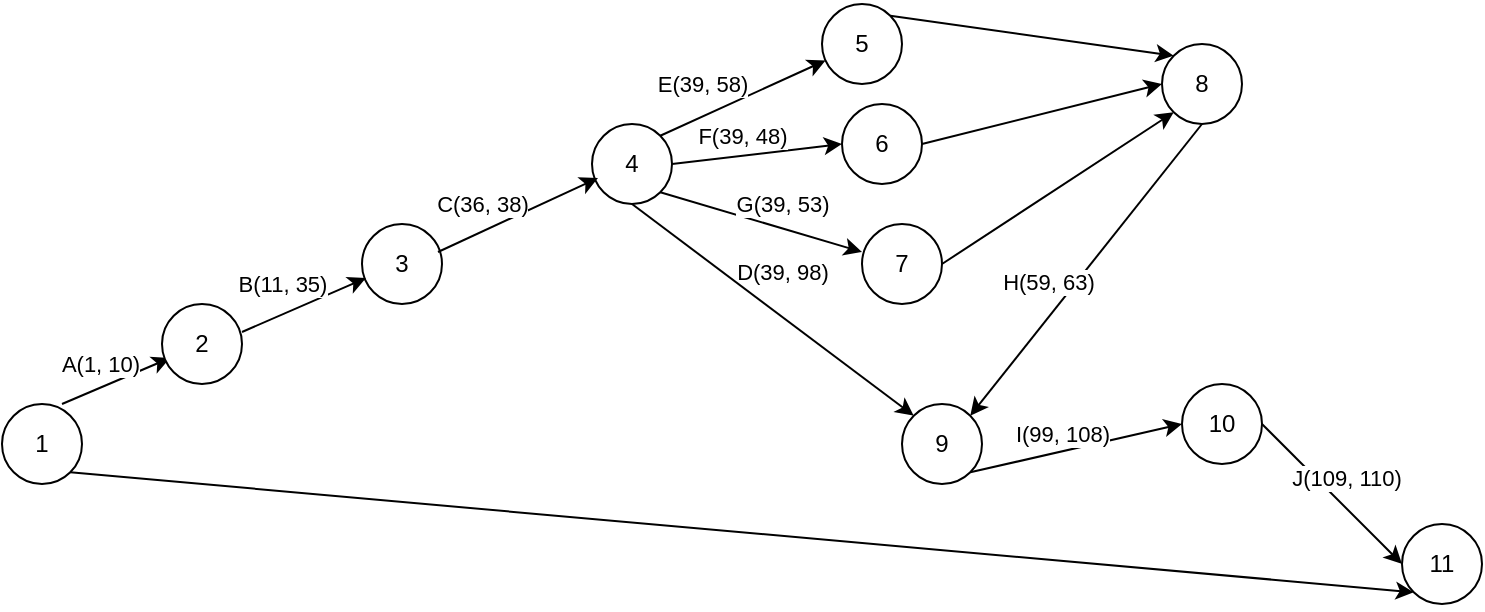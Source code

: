 <mxfile version="22.1.5" type="github">
  <diagram name="Page-1" id="AMdU_xkVBgLGQG_bQsmR">
    <mxGraphModel dx="607" dy="356" grid="1" gridSize="10" guides="1" tooltips="1" connect="1" arrows="1" fold="1" page="1" pageScale="1" pageWidth="850" pageHeight="1100" math="0" shadow="0">
      <root>
        <mxCell id="0" />
        <mxCell id="1" parent="0" />
        <mxCell id="53iNG_w205cJMGycBdO0-1" value="1" style="ellipse;whiteSpace=wrap;html=1;aspect=fixed;" vertex="1" parent="1">
          <mxGeometry x="110" y="250" width="40" height="40" as="geometry" />
        </mxCell>
        <mxCell id="53iNG_w205cJMGycBdO0-2" value="" style="endArrow=classic;html=1;rounded=0;entryX=0.1;entryY=0.675;entryDx=0;entryDy=0;entryPerimeter=0;" edge="1" parent="1" target="53iNG_w205cJMGycBdO0-10">
          <mxGeometry width="50" height="50" relative="1" as="geometry">
            <mxPoint x="140" y="250" as="sourcePoint" />
            <mxPoint x="260" y="200" as="targetPoint" />
          </mxGeometry>
        </mxCell>
        <mxCell id="53iNG_w205cJMGycBdO0-13" value="A(1, 10)" style="edgeLabel;html=1;align=center;verticalAlign=middle;resizable=0;points=[];" vertex="1" connectable="0" parent="53iNG_w205cJMGycBdO0-2">
          <mxGeometry x="-0.284" y="1" relative="1" as="geometry">
            <mxPoint y="-11" as="offset" />
          </mxGeometry>
        </mxCell>
        <mxCell id="53iNG_w205cJMGycBdO0-4" value="11" style="ellipse;whiteSpace=wrap;html=1;aspect=fixed;" vertex="1" parent="1">
          <mxGeometry x="810" y="310" width="40" height="40" as="geometry" />
        </mxCell>
        <mxCell id="53iNG_w205cJMGycBdO0-5" value="7" style="ellipse;whiteSpace=wrap;html=1;aspect=fixed;" vertex="1" parent="1">
          <mxGeometry x="540" y="160" width="40" height="40" as="geometry" />
        </mxCell>
        <mxCell id="53iNG_w205cJMGycBdO0-6" value="6" style="ellipse;whiteSpace=wrap;html=1;aspect=fixed;" vertex="1" parent="1">
          <mxGeometry x="530" y="100" width="40" height="40" as="geometry" />
        </mxCell>
        <mxCell id="53iNG_w205cJMGycBdO0-7" value="5" style="ellipse;whiteSpace=wrap;html=1;aspect=fixed;" vertex="1" parent="1">
          <mxGeometry x="520" y="50" width="40" height="40" as="geometry" />
        </mxCell>
        <mxCell id="53iNG_w205cJMGycBdO0-8" value="4" style="ellipse;whiteSpace=wrap;html=1;aspect=fixed;" vertex="1" parent="1">
          <mxGeometry x="405" y="110" width="40" height="40" as="geometry" />
        </mxCell>
        <mxCell id="53iNG_w205cJMGycBdO0-9" value="3" style="ellipse;whiteSpace=wrap;html=1;aspect=fixed;direction=south;" vertex="1" parent="1">
          <mxGeometry x="290" y="160" width="40" height="40" as="geometry" />
        </mxCell>
        <mxCell id="53iNG_w205cJMGycBdO0-10" value="2" style="ellipse;whiteSpace=wrap;html=1;aspect=fixed;" vertex="1" parent="1">
          <mxGeometry x="190" y="200" width="40" height="40" as="geometry" />
        </mxCell>
        <mxCell id="53iNG_w205cJMGycBdO0-11" value="" style="endArrow=classic;html=1;rounded=0;exitX=1;exitY=0.35;exitDx=0;exitDy=0;exitPerimeter=0;entryX=0.675;entryY=0.95;entryDx=0;entryDy=0;entryPerimeter=0;" edge="1" parent="1" source="53iNG_w205cJMGycBdO0-10" target="53iNG_w205cJMGycBdO0-9">
          <mxGeometry width="50" height="50" relative="1" as="geometry">
            <mxPoint x="300" y="180" as="sourcePoint" />
            <mxPoint x="420" y="140" as="targetPoint" />
          </mxGeometry>
        </mxCell>
        <mxCell id="53iNG_w205cJMGycBdO0-14" value="B(11, 35)" style="edgeLabel;html=1;align=center;verticalAlign=middle;resizable=0;points=[];" vertex="1" connectable="0" parent="53iNG_w205cJMGycBdO0-11">
          <mxGeometry x="-0.243" y="-1" relative="1" as="geometry">
            <mxPoint x="-4" y="-15" as="offset" />
          </mxGeometry>
        </mxCell>
        <mxCell id="53iNG_w205cJMGycBdO0-12" value="" style="endArrow=classic;html=1;rounded=0;exitX=0.35;exitY=0.05;exitDx=0;exitDy=0;exitPerimeter=0;entryX=0.075;entryY=0.675;entryDx=0;entryDy=0;entryPerimeter=0;" edge="1" parent="1" source="53iNG_w205cJMGycBdO0-9" target="53iNG_w205cJMGycBdO0-8">
          <mxGeometry width="50" height="50" relative="1" as="geometry">
            <mxPoint x="330" y="170" as="sourcePoint" />
            <mxPoint x="410" y="140" as="targetPoint" />
          </mxGeometry>
        </mxCell>
        <mxCell id="53iNG_w205cJMGycBdO0-15" value="C(36, 38)" style="edgeLabel;html=1;align=center;verticalAlign=middle;resizable=0;points=[];" vertex="1" connectable="0" parent="53iNG_w205cJMGycBdO0-12">
          <mxGeometry x="0.13" y="1" relative="1" as="geometry">
            <mxPoint x="-23" y="-2" as="offset" />
          </mxGeometry>
        </mxCell>
        <mxCell id="53iNG_w205cJMGycBdO0-16" value="" style="endArrow=classic;html=1;rounded=0;exitX=1;exitY=0;exitDx=0;exitDy=0;" edge="1" parent="1" source="53iNG_w205cJMGycBdO0-8" target="53iNG_w205cJMGycBdO0-7">
          <mxGeometry width="50" height="50" relative="1" as="geometry">
            <mxPoint x="450" y="120" as="sourcePoint" />
            <mxPoint x="520" y="80" as="targetPoint" />
          </mxGeometry>
        </mxCell>
        <mxCell id="53iNG_w205cJMGycBdO0-20" value="D(39, 98)" style="edgeLabel;html=1;align=center;verticalAlign=middle;resizable=0;points=[];" vertex="1" connectable="0" parent="53iNG_w205cJMGycBdO0-16">
          <mxGeometry x="-0.067" y="-1" relative="1" as="geometry">
            <mxPoint x="22" y="85" as="offset" />
          </mxGeometry>
        </mxCell>
        <mxCell id="53iNG_w205cJMGycBdO0-17" value="" style="endArrow=classic;html=1;rounded=0;exitX=1;exitY=0.5;exitDx=0;exitDy=0;entryX=0;entryY=0.5;entryDx=0;entryDy=0;" edge="1" parent="1" source="53iNG_w205cJMGycBdO0-8" target="53iNG_w205cJMGycBdO0-6">
          <mxGeometry width="50" height="50" relative="1" as="geometry">
            <mxPoint x="480" y="160" as="sourcePoint" />
            <mxPoint x="550" y="120" as="targetPoint" />
          </mxGeometry>
        </mxCell>
        <mxCell id="53iNG_w205cJMGycBdO0-21" value="E(39, 58)" style="edgeLabel;html=1;align=center;verticalAlign=middle;resizable=0;points=[];" vertex="1" connectable="0" parent="53iNG_w205cJMGycBdO0-17">
          <mxGeometry x="-0.169" y="3" relative="1" as="geometry">
            <mxPoint x="-20" y="-33" as="offset" />
          </mxGeometry>
        </mxCell>
        <mxCell id="53iNG_w205cJMGycBdO0-19" value="" style="endArrow=classic;html=1;rounded=0;exitX=1;exitY=1;exitDx=0;exitDy=0;entryX=0;entryY=0.35;entryDx=0;entryDy=0;entryPerimeter=0;" edge="1" parent="1" source="53iNG_w205cJMGycBdO0-8" target="53iNG_w205cJMGycBdO0-5">
          <mxGeometry width="50" height="50" relative="1" as="geometry">
            <mxPoint x="450" y="240" as="sourcePoint" />
            <mxPoint x="540" y="180" as="targetPoint" />
          </mxGeometry>
        </mxCell>
        <mxCell id="53iNG_w205cJMGycBdO0-22" value="F(39, 48)" style="edgeLabel;html=1;align=center;verticalAlign=middle;resizable=0;points=[];" vertex="1" connectable="0" parent="53iNG_w205cJMGycBdO0-19">
          <mxGeometry x="-0.047" y="-1" relative="1" as="geometry">
            <mxPoint x="-7" y="-44" as="offset" />
          </mxGeometry>
        </mxCell>
        <mxCell id="53iNG_w205cJMGycBdO0-25" value="10" style="ellipse;whiteSpace=wrap;html=1;aspect=fixed;" vertex="1" parent="1">
          <mxGeometry x="700" y="240" width="40" height="40" as="geometry" />
        </mxCell>
        <mxCell id="53iNG_w205cJMGycBdO0-26" value="9" style="ellipse;whiteSpace=wrap;html=1;aspect=fixed;" vertex="1" parent="1">
          <mxGeometry x="560" y="250" width="40" height="40" as="geometry" />
        </mxCell>
        <mxCell id="53iNG_w205cJMGycBdO0-27" value="8" style="ellipse;whiteSpace=wrap;html=1;aspect=fixed;" vertex="1" parent="1">
          <mxGeometry x="690" y="70" width="40" height="40" as="geometry" />
        </mxCell>
        <mxCell id="53iNG_w205cJMGycBdO0-28" value="" style="endArrow=classic;html=1;rounded=0;exitX=1;exitY=0;exitDx=0;exitDy=0;entryX=0;entryY=0;entryDx=0;entryDy=0;" edge="1" parent="1" source="53iNG_w205cJMGycBdO0-7" target="53iNG_w205cJMGycBdO0-27">
          <mxGeometry width="50" height="50" relative="1" as="geometry">
            <mxPoint x="560" y="70" as="sourcePoint" />
            <mxPoint x="730" y="110" as="targetPoint" />
          </mxGeometry>
        </mxCell>
        <mxCell id="53iNG_w205cJMGycBdO0-29" value="" style="endArrow=classic;html=1;rounded=0;exitX=1;exitY=0.5;exitDx=0;exitDy=0;entryX=0;entryY=0.5;entryDx=0;entryDy=0;" edge="1" parent="1" source="53iNG_w205cJMGycBdO0-6" target="53iNG_w205cJMGycBdO0-27">
          <mxGeometry width="50" height="50" relative="1" as="geometry">
            <mxPoint x="580" y="110" as="sourcePoint" />
            <mxPoint x="720" y="130" as="targetPoint" />
          </mxGeometry>
        </mxCell>
        <mxCell id="53iNG_w205cJMGycBdO0-30" value="" style="endArrow=classic;html=1;rounded=0;exitX=1;exitY=0.5;exitDx=0;exitDy=0;entryX=0;entryY=1;entryDx=0;entryDy=0;" edge="1" parent="1" source="53iNG_w205cJMGycBdO0-5" target="53iNG_w205cJMGycBdO0-27">
          <mxGeometry width="50" height="50" relative="1" as="geometry">
            <mxPoint x="580" y="130" as="sourcePoint" />
            <mxPoint x="730" y="150" as="targetPoint" />
          </mxGeometry>
        </mxCell>
        <mxCell id="53iNG_w205cJMGycBdO0-32" value="" style="endArrow=classic;html=1;rounded=0;entryX=1;entryY=0;entryDx=0;entryDy=0;" edge="1" parent="1" target="53iNG_w205cJMGycBdO0-26">
          <mxGeometry width="50" height="50" relative="1" as="geometry">
            <mxPoint x="710" y="110" as="sourcePoint" />
            <mxPoint x="830" y="130" as="targetPoint" />
          </mxGeometry>
        </mxCell>
        <mxCell id="53iNG_w205cJMGycBdO0-33" value="H(59, 63)" style="edgeLabel;html=1;align=center;verticalAlign=middle;resizable=0;points=[];" vertex="1" connectable="0" parent="53iNG_w205cJMGycBdO0-32">
          <mxGeometry x="0.083" relative="1" as="geometry">
            <mxPoint x="-14" as="offset" />
          </mxGeometry>
        </mxCell>
        <mxCell id="53iNG_w205cJMGycBdO0-34" value="" style="endArrow=classic;html=1;rounded=0;exitX=0.5;exitY=1;exitDx=0;exitDy=0;entryX=0;entryY=0;entryDx=0;entryDy=0;" edge="1" parent="1" source="53iNG_w205cJMGycBdO0-8" target="53iNG_w205cJMGycBdO0-26">
          <mxGeometry width="50" height="50" relative="1" as="geometry">
            <mxPoint x="400" y="530" as="sourcePoint" />
            <mxPoint x="500" y="290" as="targetPoint" />
          </mxGeometry>
        </mxCell>
        <mxCell id="53iNG_w205cJMGycBdO0-47" value="G(39, 53)" style="edgeLabel;html=1;align=center;verticalAlign=middle;resizable=0;points=[];" vertex="1" connectable="0" parent="53iNG_w205cJMGycBdO0-34">
          <mxGeometry x="-0.024" y="2" relative="1" as="geometry">
            <mxPoint x="5" y="-50" as="offset" />
          </mxGeometry>
        </mxCell>
        <mxCell id="53iNG_w205cJMGycBdO0-38" value="" style="endArrow=classic;html=1;rounded=0;exitX=1;exitY=1;exitDx=0;exitDy=0;entryX=0;entryY=0.5;entryDx=0;entryDy=0;" edge="1" parent="1" source="53iNG_w205cJMGycBdO0-26" target="53iNG_w205cJMGycBdO0-25">
          <mxGeometry width="50" height="50" relative="1" as="geometry">
            <mxPoint x="480" y="480" as="sourcePoint" />
            <mxPoint x="530" y="430" as="targetPoint" />
          </mxGeometry>
        </mxCell>
        <mxCell id="53iNG_w205cJMGycBdO0-39" value="I(99, 108)" style="edgeLabel;html=1;align=center;verticalAlign=middle;resizable=0;points=[];" vertex="1" connectable="0" parent="53iNG_w205cJMGycBdO0-38">
          <mxGeometry x="-0.127" y="3" relative="1" as="geometry">
            <mxPoint y="-6" as="offset" />
          </mxGeometry>
        </mxCell>
        <mxCell id="53iNG_w205cJMGycBdO0-40" value="" style="endArrow=classic;html=1;rounded=0;exitX=1;exitY=0.5;exitDx=0;exitDy=0;entryX=0;entryY=0.5;entryDx=0;entryDy=0;" edge="1" parent="1" source="53iNG_w205cJMGycBdO0-25" target="53iNG_w205cJMGycBdO0-4">
          <mxGeometry width="50" height="50" relative="1" as="geometry">
            <mxPoint x="770" y="230" as="sourcePoint" />
            <mxPoint x="870" y="260" as="targetPoint" />
          </mxGeometry>
        </mxCell>
        <mxCell id="53iNG_w205cJMGycBdO0-41" value="J(109, 110)" style="edgeLabel;html=1;align=center;verticalAlign=middle;resizable=0;points=[];" vertex="1" connectable="0" parent="53iNG_w205cJMGycBdO0-40">
          <mxGeometry x="0.198" y="-1" relative="1" as="geometry">
            <mxPoint y="-16" as="offset" />
          </mxGeometry>
        </mxCell>
        <mxCell id="53iNG_w205cJMGycBdO0-42" value="" style="endArrow=classic;html=1;rounded=0;exitX=1;exitY=1;exitDx=0;exitDy=0;entryX=0;entryY=1;entryDx=0;entryDy=0;" edge="1" parent="1" source="53iNG_w205cJMGycBdO0-1" target="53iNG_w205cJMGycBdO0-4">
          <mxGeometry width="50" height="50" relative="1" as="geometry">
            <mxPoint x="230" y="460" as="sourcePoint" />
            <mxPoint x="280" y="410" as="targetPoint" />
          </mxGeometry>
        </mxCell>
      </root>
    </mxGraphModel>
  </diagram>
</mxfile>
